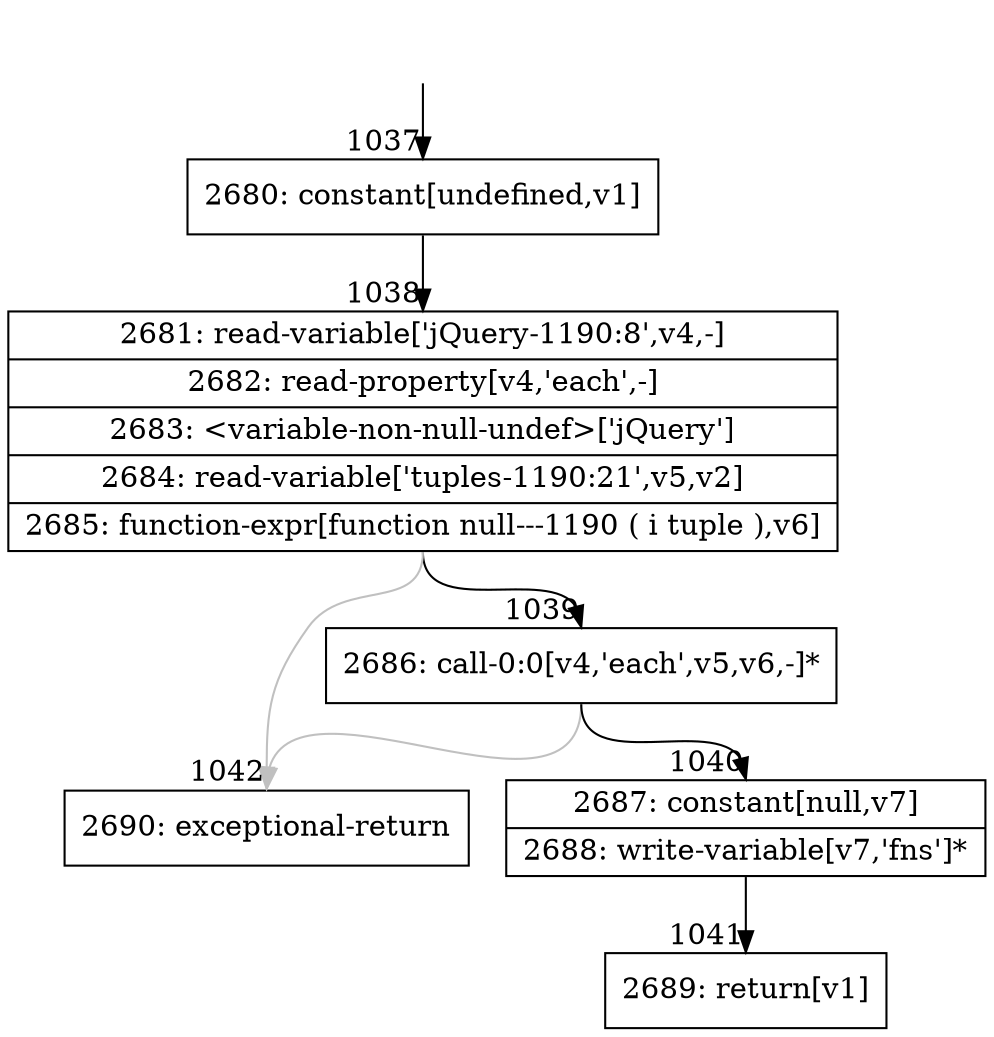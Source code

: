 digraph {
rankdir="TD"
BB_entry79[shape=none,label=""];
BB_entry79 -> BB1037 [tailport=s, headport=n, headlabel="    1037"]
BB1037 [shape=record label="{2680: constant[undefined,v1]}" ] 
BB1037 -> BB1038 [tailport=s, headport=n, headlabel="      1038"]
BB1038 [shape=record label="{2681: read-variable['jQuery-1190:8',v4,-]|2682: read-property[v4,'each',-]|2683: \<variable-non-null-undef\>['jQuery']|2684: read-variable['tuples-1190:21',v5,v2]|2685: function-expr[function null---1190 ( i tuple ),v6]}" ] 
BB1038 -> BB1039 [tailport=s, headport=n, headlabel="      1039"]
BB1038 -> BB1042 [tailport=s, headport=n, color=gray, headlabel="      1042"]
BB1039 [shape=record label="{2686: call-0:0[v4,'each',v5,v6,-]*}" ] 
BB1039 -> BB1040 [tailport=s, headport=n, headlabel="      1040"]
BB1039 -> BB1042 [tailport=s, headport=n, color=gray]
BB1040 [shape=record label="{2687: constant[null,v7]|2688: write-variable[v7,'fns']*}" ] 
BB1040 -> BB1041 [tailport=s, headport=n, headlabel="      1041"]
BB1041 [shape=record label="{2689: return[v1]}" ] 
BB1042 [shape=record label="{2690: exceptional-return}" ] 
}
